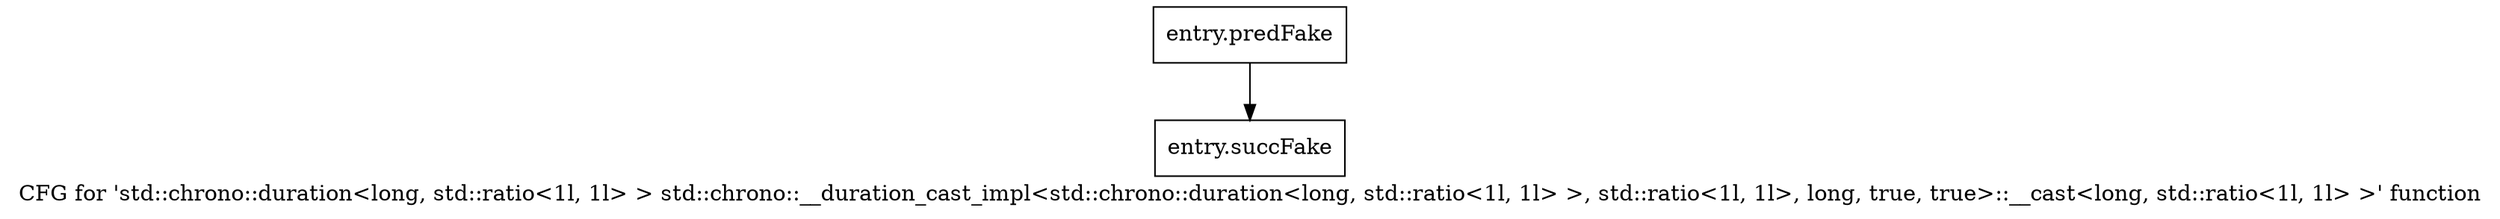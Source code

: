 digraph "CFG for 'std::chrono::duration\<long, std::ratio\<1l, 1l\> \> std::chrono::__duration_cast_impl\<std::chrono::duration\<long, std::ratio\<1l, 1l\> \>, std::ratio\<1l, 1l\>, long, true, true\>::__cast\<long, std::ratio\<1l, 1l\> \>' function" {
	label="CFG for 'std::chrono::duration\<long, std::ratio\<1l, 1l\> \> std::chrono::__duration_cast_impl\<std::chrono::duration\<long, std::ratio\<1l, 1l\> \>, std::ratio\<1l, 1l\>, long, true, true\>::__cast\<long, std::ratio\<1l, 1l\> \>' function";

	Node0x5787390 [shape=record,filename="",linenumber="",label="{entry.predFake}"];
	Node0x5787390 -> Node0x58fe0f0[ callList="" memoryops="" filename="/tools/Xilinx/Vitis_HLS/2023.1/tps/lnx64/gcc-8.3.0/lib/gcc/x86_64-pc-linux-gnu/8.3.0/../../../../include/c++/8.3.0/chrono" execusionnum="1"];
	Node0x58fe0f0 [shape=record,filename="/tools/Xilinx/Vitis_HLS/2023.1/tps/lnx64/gcc-8.3.0/lib/gcc/x86_64-pc-linux-gnu/8.3.0/../../../../include/c++/8.3.0/chrono",linenumber="142",label="{entry.succFake}"];
}
